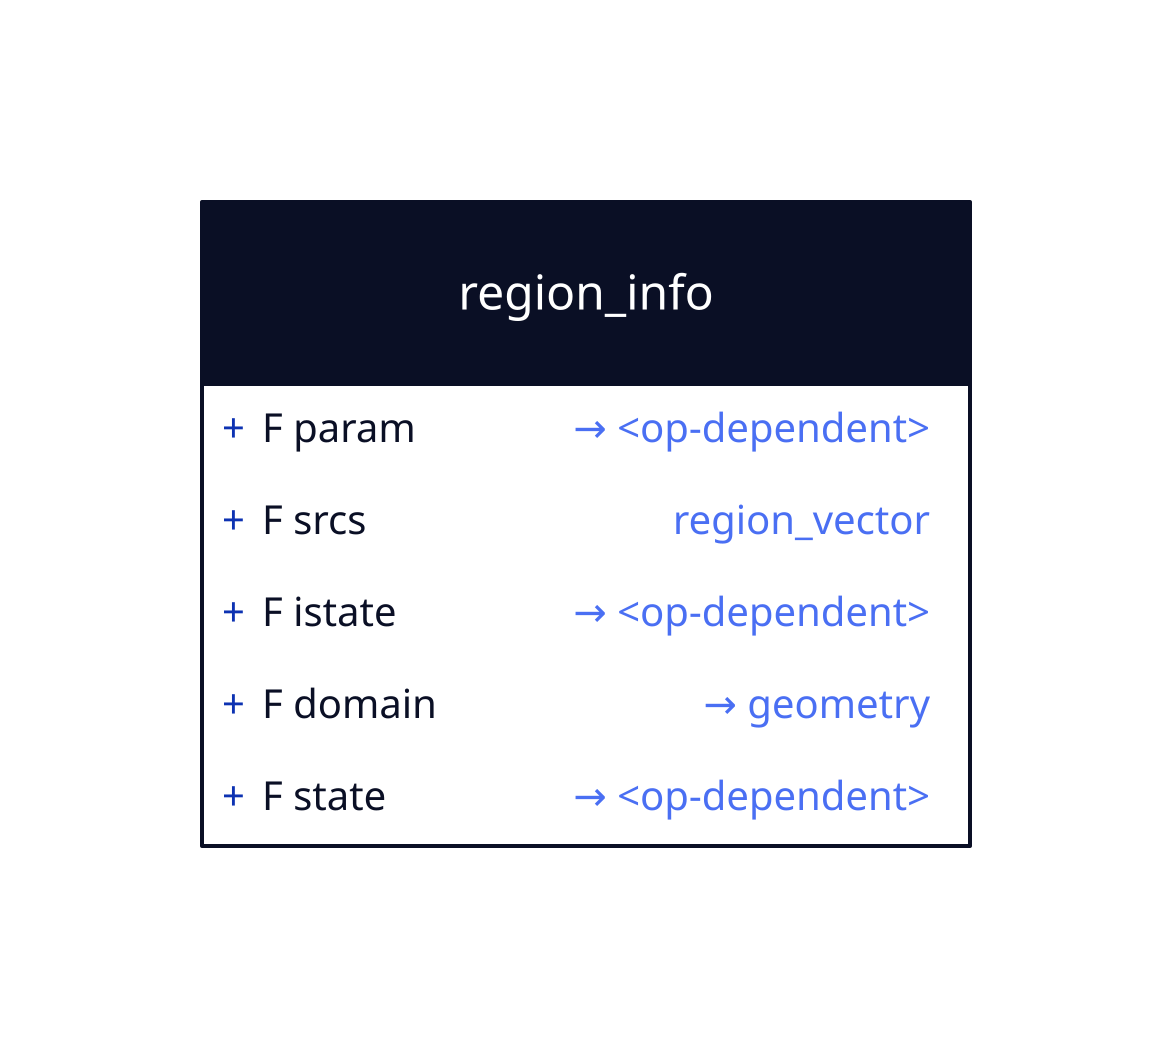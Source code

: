 region_info : {
  shape: class
  "F param": "→ <op-dependent>"
  "F srcs": "region_vector"
  "F istate": "→ <op-dependent>"
  "F domain": "→ geometry"
  "F state": "→ <op-dependent>"
}
